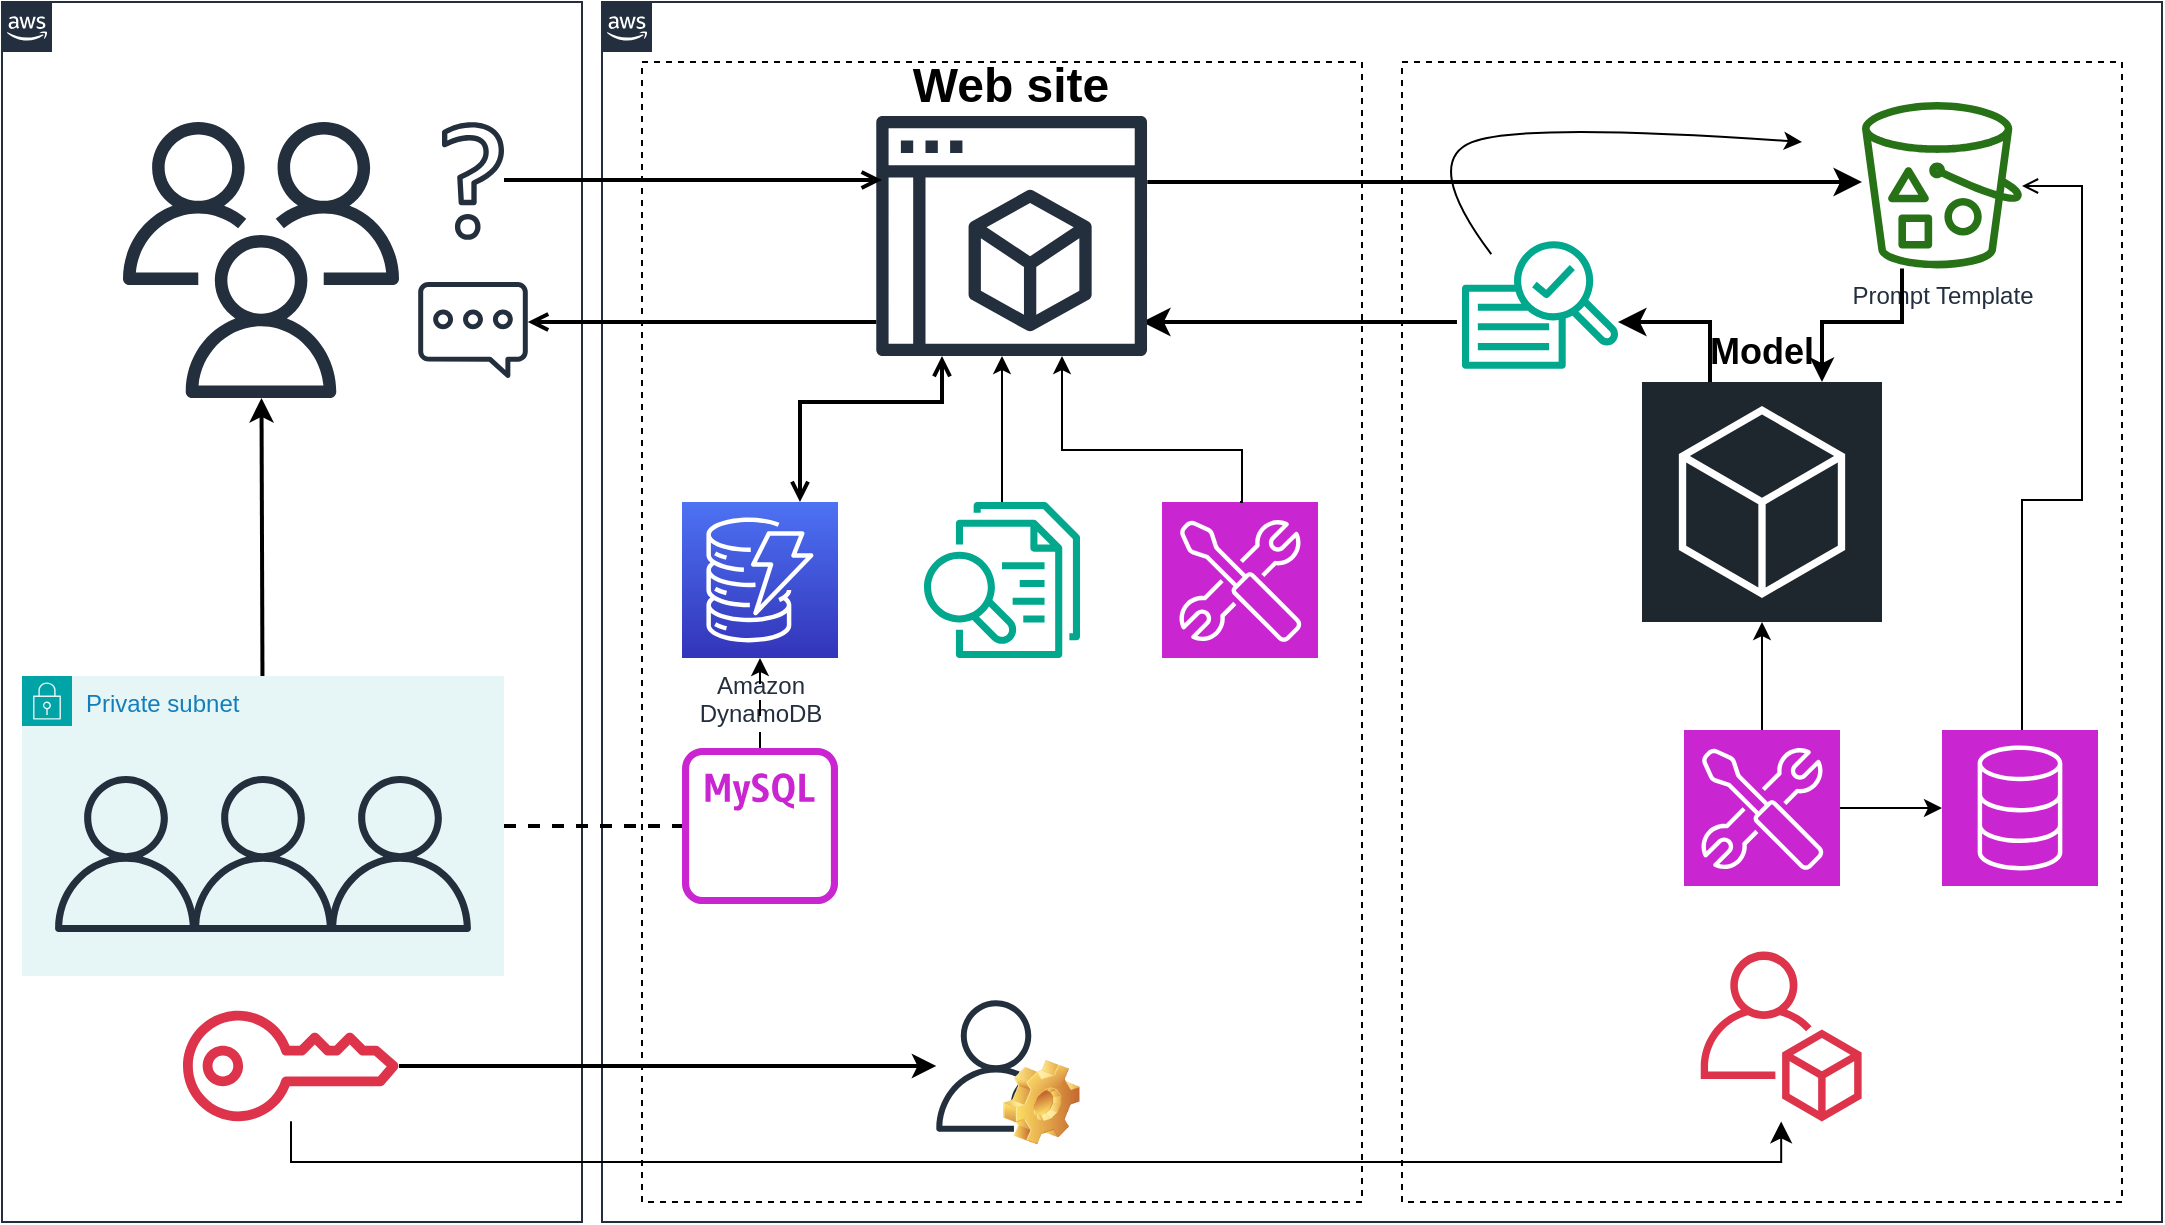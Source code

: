 <mxfile version="26.0.6">
  <diagram id="Ht1M8jgEwFfnCIfOTk4-" name="Page-1">
    <mxGraphModel grid="1" page="1" gridSize="10" guides="1" tooltips="1" connect="1" arrows="1" fold="1" pageScale="1" pageWidth="1169" pageHeight="827" math="0" shadow="0">
      <root>
        <mxCell id="0" />
        <mxCell id="1" parent="0" />
        <mxCell id="UEzPUAAOIrF-is8g5C7q-74" value="" style="points=[[0,0],[0.25,0],[0.5,0],[0.75,0],[1,0],[1,0.25],[1,0.5],[1,0.75],[1,1],[0.75,1],[0.5,1],[0.25,1],[0,1],[0,0.75],[0,0.5],[0,0.25]];outlineConnect=0;gradientColor=none;html=1;whiteSpace=wrap;fontSize=12;fontStyle=0;shape=mxgraph.aws4.group;grIcon=mxgraph.aws4.group_aws_cloud_alt;strokeColor=#232F3E;fillColor=none;verticalAlign=top;align=left;spacingLeft=30;fontColor=#232F3E;dashed=0;labelBackgroundColor=#ffffff;container=1;pointerEvents=0;collapsible=0;recursiveResize=0;" vertex="1" parent="1">
          <mxGeometry x="370" y="50" width="780" height="610" as="geometry" />
        </mxCell>
        <mxCell id="UEzPUAAOIrF-is8g5C7q-107" value="" style="rounded=0;whiteSpace=wrap;html=1;labelBackgroundColor=none;fillColor=none;dashed=1;container=1;pointerEvents=0;collapsible=0;recursiveResize=0;" vertex="1" parent="UEzPUAAOIrF-is8g5C7q-74">
          <mxGeometry x="20" y="30" width="360" height="570" as="geometry" />
        </mxCell>
        <mxCell id="PihacIWAbZqx37nElcyu-108" value="" style="sketch=0;outlineConnect=0;fontColor=#232F3E;gradientColor=none;fillColor=#01A88D;strokeColor=none;dashed=0;verticalLabelPosition=bottom;verticalAlign=top;align=center;html=1;fontSize=12;fontStyle=0;aspect=fixed;pointerEvents=1;shape=mxgraph.aws4.textract_analyze_lending;" vertex="1" parent="UEzPUAAOIrF-is8g5C7q-107">
          <mxGeometry x="141" y="220" width="78" height="78" as="geometry" />
        </mxCell>
        <mxCell id="UEzPUAAOIrF-is8g5C7q-87" value="Amazon&lt;br&gt;DynamoDB" style="outlineConnect=0;fontColor=#232F3E;gradientColor=#4D72F3;gradientDirection=north;fillColor=#3334B9;strokeColor=#ffffff;dashed=0;verticalLabelPosition=bottom;verticalAlign=top;align=center;html=1;fontSize=12;fontStyle=0;aspect=fixed;shape=mxgraph.aws4.resourceIcon;resIcon=mxgraph.aws4.dynamodb;labelBackgroundColor=#ffffff;" vertex="1" parent="UEzPUAAOIrF-is8g5C7q-107">
          <mxGeometry x="20" y="220" width="78" height="78" as="geometry" />
        </mxCell>
        <mxCell id="PihacIWAbZqx37nElcyu-125" value="" style="edgeStyle=elbowEdgeStyle;elbow=horizontal;endArrow=classic;html=1;curved=0;rounded=0;endSize=8;startSize=8;strokeWidth=2;" edge="1" parent="UEzPUAAOIrF-is8g5C7q-107">
          <mxGeometry width="50" height="50" relative="1" as="geometry">
            <mxPoint x="397.48" y="130" as="sourcePoint" />
            <mxPoint x="249.997" y="130" as="targetPoint" />
            <Array as="points">
              <mxPoint x="407.48" y="130" />
            </Array>
          </mxGeometry>
        </mxCell>
        <mxCell id="PihacIWAbZqx37nElcyu-143" value="" style="edgeStyle=orthogonalEdgeStyle;rounded=0;orthogonalLoop=1;jettySize=auto;html=1;dashed=1;dashPattern=8 8;" edge="1" parent="UEzPUAAOIrF-is8g5C7q-107" source="PihacIWAbZqx37nElcyu-75" target="UEzPUAAOIrF-is8g5C7q-87">
          <mxGeometry relative="1" as="geometry" />
        </mxCell>
        <mxCell id="PihacIWAbZqx37nElcyu-75" value="" style="sketch=0;outlineConnect=0;fontColor=#232F3E;gradientColor=none;fillColor=#C925D1;strokeColor=none;dashed=0;verticalLabelPosition=bottom;verticalAlign=top;align=center;html=1;fontSize=12;fontStyle=0;aspect=fixed;pointerEvents=1;shape=mxgraph.aws4.rds_mysql_instance_alt;" vertex="1" parent="UEzPUAAOIrF-is8g5C7q-107">
          <mxGeometry x="20" y="343" width="78" height="78" as="geometry" />
        </mxCell>
        <mxCell id="PihacIWAbZqx37nElcyu-130" value="" style="sketch=0;points=[[0,0,0],[0.25,0,0],[0.5,0,0],[0.75,0,0],[1,0,0],[0,1,0],[0.25,1,0],[0.5,1,0],[0.75,1,0],[1,1,0],[0,0.25,0],[0,0.5,0],[0,0.75,0],[1,0.25,0],[1,0.5,0],[1,0.75,0]];outlineConnect=0;fontColor=#232F3E;fillColor=#C925D1;strokeColor=#ffffff;dashed=0;verticalLabelPosition=bottom;verticalAlign=top;align=center;html=1;fontSize=12;fontStyle=0;aspect=fixed;shape=mxgraph.aws4.resourceIcon;resIcon=mxgraph.aws4.developer_tools;" vertex="1" parent="UEzPUAAOIrF-is8g5C7q-107">
          <mxGeometry x="260" y="220" width="78" height="78" as="geometry" />
        </mxCell>
        <mxCell id="PihacIWAbZqx37nElcyu-71" value="" style="sketch=0;outlineConnect=0;fontColor=#232F3E;gradientColor=none;fillColor=#232F3D;strokeColor=none;dashed=0;verticalLabelPosition=bottom;verticalAlign=top;align=center;html=1;fontSize=12;fontStyle=0;aspect=fixed;pointerEvents=1;shape=mxgraph.aws4.authenticated_user;container=1;" vertex="1" parent="UEzPUAAOIrF-is8g5C7q-107">
          <mxGeometry x="147.15" y="467" width="65.7" height="70" as="geometry" />
        </mxCell>
        <mxCell id="PihacIWAbZqx37nElcyu-76" value="" style="shape=image;html=1;verticalLabelPosition=bottom;verticalAlign=top;imageAspect=0;image=img/clipart/Gear_128x128.png" vertex="1" parent="PihacIWAbZqx37nElcyu-71">
          <mxGeometry x="33.483" y="31.977" width="38.179" height="42.318" as="geometry" />
        </mxCell>
        <mxCell id="UEzPUAAOIrF-is8g5C7q-96" style="edgeStyle=orthogonalEdgeStyle;rounded=0;orthogonalLoop=1;jettySize=auto;html=1;endArrow=open;endFill=0;strokeWidth=2;startArrow=open;startFill=0;" edge="1" parent="UEzPUAAOIrF-is8g5C7q-74" source="PihacIWAbZqx37nElcyu-105" target="UEzPUAAOIrF-is8g5C7q-87">
          <mxGeometry relative="1" as="geometry">
            <Array as="points">
              <mxPoint x="170" y="200" />
              <mxPoint x="99" y="200" />
            </Array>
            <mxPoint x="573" y="568" as="sourcePoint" />
            <mxPoint x="463" y="630" as="targetPoint" />
          </mxGeometry>
        </mxCell>
        <mxCell id="PihacIWAbZqx37nElcyu-105" value="&lt;h4 style=&quot;margin-top: 0px; padding-top: 0px;&quot;&gt;&lt;br&gt;&lt;/h4&gt;" style="sketch=0;outlineConnect=0;fontColor=#232F3E;gradientColor=none;fillColor=#232F3D;strokeColor=none;dashed=0;verticalLabelPosition=bottom;verticalAlign=top;align=center;html=1;fontSize=12;fontStyle=0;aspect=fixed;pointerEvents=1;shape=mxgraph.aws4.management_console2;" vertex="1" parent="UEzPUAAOIrF-is8g5C7q-74">
          <mxGeometry x="137" y="57" width="135.65" height="120" as="geometry" />
        </mxCell>
        <mxCell id="PihacIWAbZqx37nElcyu-110" value="" style="rounded=0;whiteSpace=wrap;html=1;labelBackgroundColor=none;fillColor=none;dashed=1;container=1;pointerEvents=0;collapsible=0;recursiveResize=0;" vertex="1" parent="UEzPUAAOIrF-is8g5C7q-74">
          <mxGeometry x="400" y="30" width="360" height="570" as="geometry" />
        </mxCell>
        <mxCell id="PihacIWAbZqx37nElcyu-107" value="" style="sketch=0;outlineConnect=0;fontColor=#232F3E;gradientColor=none;fillColor=#01A88D;strokeColor=none;dashed=0;verticalLabelPosition=bottom;verticalAlign=top;align=center;html=1;fontSize=12;fontStyle=0;aspect=fixed;pointerEvents=1;shape=mxgraph.aws4.sagemaker_train;" vertex="1" parent="PihacIWAbZqx37nElcyu-110">
          <mxGeometry x="30" y="88.98" width="78" height="65" as="geometry" />
        </mxCell>
        <mxCell id="PihacIWAbZqx37nElcyu-131" value="" style="sketch=0;outlineConnect=0;fontColor=#232F3E;gradientColor=none;fillColor=#DD344C;strokeColor=none;dashed=0;verticalLabelPosition=bottom;verticalAlign=top;align=center;html=1;fontSize=12;fontStyle=0;aspect=fixed;pointerEvents=1;shape=mxgraph.aws4.organizations_account;" vertex="1" parent="PihacIWAbZqx37nElcyu-110">
          <mxGeometry x="149.18" y="444.5" width="80.82" height="85.19" as="geometry" />
        </mxCell>
        <mxCell id="PihacIWAbZqx37nElcyu-74" value="" style="sketch=0;points=[[0,0,0],[0.25,0,0],[0.5,0,0],[0.75,0,0],[1,0,0],[0,1,0],[0.25,1,0],[0.5,1,0],[0.75,1,0],[1,1,0],[0,0.25,0],[0,0.5,0],[0,0.75,0],[1,0.25,0],[1,0.5,0],[1,0.75,0]];outlineConnect=0;fontColor=#232F3E;fillColor=#C925D1;strokeColor=#ffffff;dashed=0;verticalLabelPosition=bottom;verticalAlign=top;align=center;html=1;fontSize=12;fontStyle=0;aspect=fixed;shape=mxgraph.aws4.resourceIcon;resIcon=mxgraph.aws4.database;" vertex="1" parent="PihacIWAbZqx37nElcyu-110">
          <mxGeometry x="270" y="334" width="78" height="78" as="geometry" />
        </mxCell>
        <mxCell id="PihacIWAbZqx37nElcyu-146" value="" style="edgeStyle=orthogonalEdgeStyle;rounded=0;orthogonalLoop=1;jettySize=auto;html=1;" edge="1" parent="PihacIWAbZqx37nElcyu-110" source="PihacIWAbZqx37nElcyu-137" target="PihacIWAbZqx37nElcyu-106">
          <mxGeometry relative="1" as="geometry" />
        </mxCell>
        <mxCell id="PihacIWAbZqx37nElcyu-147" value="" style="edgeStyle=orthogonalEdgeStyle;rounded=0;orthogonalLoop=1;jettySize=auto;html=1;" edge="1" parent="PihacIWAbZqx37nElcyu-110" source="PihacIWAbZqx37nElcyu-137" target="PihacIWAbZqx37nElcyu-74">
          <mxGeometry relative="1" as="geometry" />
        </mxCell>
        <mxCell id="PihacIWAbZqx37nElcyu-137" value="" style="sketch=0;points=[[0,0,0],[0.25,0,0],[0.5,0,0],[0.75,0,0],[1,0,0],[0,1,0],[0.25,1,0],[0.5,1,0],[0.75,1,0],[1,1,0],[0,0.25,0],[0,0.5,0],[0,0.75,0],[1,0.25,0],[1,0.5,0],[1,0.75,0]];outlineConnect=0;fontColor=#232F3E;fillColor=#C925D1;strokeColor=#ffffff;dashed=0;verticalLabelPosition=bottom;verticalAlign=top;align=center;html=1;fontSize=12;fontStyle=0;aspect=fixed;shape=mxgraph.aws4.resourceIcon;resIcon=mxgraph.aws4.developer_tools;" vertex="1" parent="PihacIWAbZqx37nElcyu-110">
          <mxGeometry x="141" y="334" width="78" height="78" as="geometry" />
        </mxCell>
        <mxCell id="UEzPUAAOIrF-is8g5C7q-78" value="Prompt Template" style="outlineConnect=0;fontColor=#232F3E;gradientColor=none;fillColor=#277116;strokeColor=none;dashed=0;verticalLabelPosition=bottom;verticalAlign=top;align=center;html=1;fontSize=12;fontStyle=0;aspect=fixed;pointerEvents=1;shape=mxgraph.aws4.bucket_with_objects;labelBackgroundColor=#ffffff;" vertex="1" parent="PihacIWAbZqx37nElcyu-110">
          <mxGeometry x="230" y="20.0" width="80" height="83.2" as="geometry" />
        </mxCell>
        <mxCell id="PihacIWAbZqx37nElcyu-106" value="" style="sketch=0;points=[[0,0,0],[0.25,0,0],[0.5,0,0],[0.75,0,0],[1,0,0],[0,1,0],[0.25,1,0],[0.5,1,0],[0.75,1,0],[1,1,0],[0,0.25,0],[0,0.5,0],[0,0.75,0],[1,0.25,0],[1,0.5,0],[1,0.75,0]];gradientDirection=north;outlineConnect=0;fontColor=#232F3E;gradientColor=none;fillColor=#1E262E;strokeColor=#ffffff;dashed=0;verticalLabelPosition=bottom;verticalAlign=top;align=center;html=1;fontSize=12;fontStyle=0;aspect=fixed;shape=mxgraph.aws4.resourceIcon;resIcon=mxgraph.aws4.general;" vertex="1" parent="PihacIWAbZqx37nElcyu-110">
          <mxGeometry x="120" y="160" width="120" height="120" as="geometry" />
        </mxCell>
        <mxCell id="PihacIWAbZqx37nElcyu-127" value="" style="edgeStyle=elbowEdgeStyle;elbow=horizontal;endArrow=classic;html=1;curved=0;rounded=0;endSize=8;startSize=8;strokeWidth=2;" edge="1" parent="PihacIWAbZqx37nElcyu-110" source="PihacIWAbZqx37nElcyu-106" target="PihacIWAbZqx37nElcyu-107">
          <mxGeometry width="50" height="50" relative="1" as="geometry">
            <mxPoint x="-210" y="340" as="sourcePoint" />
            <mxPoint x="-160" y="290" as="targetPoint" />
            <Array as="points">
              <mxPoint x="154" y="130" />
            </Array>
          </mxGeometry>
        </mxCell>
        <mxCell id="PihacIWAbZqx37nElcyu-139" value="" style="edgeStyle=orthogonalEdgeStyle;rounded=0;orthogonalLoop=1;jettySize=auto;html=1;entryX=0.75;entryY=0;entryDx=0;entryDy=0;entryPerimeter=0;strokeWidth=2;" edge="1" parent="PihacIWAbZqx37nElcyu-110" source="UEzPUAAOIrF-is8g5C7q-78" target="PihacIWAbZqx37nElcyu-106">
          <mxGeometry relative="1" as="geometry">
            <mxPoint x="607.5" y="188" as="targetPoint" />
            <Array as="points">
              <mxPoint x="250" y="130" />
              <mxPoint x="210" y="130" />
            </Array>
          </mxGeometry>
        </mxCell>
        <mxCell id="UEzPUAAOIrF-is8g5C7q-93" style="edgeStyle=orthogonalEdgeStyle;rounded=0;orthogonalLoop=1;jettySize=auto;html=1;endArrow=open;endFill=0;strokeWidth=1;" edge="1" parent="PihacIWAbZqx37nElcyu-110" source="PihacIWAbZqx37nElcyu-74" target="UEzPUAAOIrF-is8g5C7q-78">
          <mxGeometry relative="1" as="geometry">
            <Array as="points">
              <mxPoint x="310" y="219" />
              <mxPoint x="340" y="219" />
              <mxPoint x="340" y="62" />
            </Array>
            <mxPoint x="297" y="398" as="sourcePoint" />
            <mxPoint x="212" y="490" as="targetPoint" />
          </mxGeometry>
        </mxCell>
        <mxCell id="PihacIWAbZqx37nElcyu-151" value="&lt;h2&gt;Model&lt;/h2&gt;" style="text;html=1;align=center;verticalAlign=middle;whiteSpace=wrap;rounded=0;" vertex="1" parent="PihacIWAbZqx37nElcyu-110">
          <mxGeometry x="150" y="130" width="60" height="30" as="geometry" />
        </mxCell>
        <mxCell id="PihacIWAbZqx37nElcyu-123" value="" style="curved=1;endArrow=classic;html=1;rounded=0;" edge="1" parent="UEzPUAAOIrF-is8g5C7q-74">
          <mxGeometry width="50" height="50" relative="1" as="geometry">
            <mxPoint x="444.631" y="126.079" as="sourcePoint" />
            <mxPoint x="600" y="70" as="targetPoint" />
            <Array as="points">
              <mxPoint x="410" y="80" />
              <mxPoint x="460" y="60.13" />
            </Array>
          </mxGeometry>
        </mxCell>
        <mxCell id="PihacIWAbZqx37nElcyu-126" value="" style="edgeStyle=elbowEdgeStyle;elbow=horizontal;endArrow=classic;html=1;curved=0;rounded=0;endSize=8;startSize=8;strokeWidth=2;" edge="1" parent="UEzPUAAOIrF-is8g5C7q-74" target="UEzPUAAOIrF-is8g5C7q-78">
          <mxGeometry width="50" height="50" relative="1" as="geometry">
            <mxPoint x="492.659" y="90" as="sourcePoint" />
            <mxPoint x="712.65" y="90" as="targetPoint" />
            <Array as="points">
              <mxPoint x="272.65" y="90" />
            </Array>
          </mxGeometry>
        </mxCell>
        <mxCell id="PihacIWAbZqx37nElcyu-144" value="" style="edgeStyle=orthogonalEdgeStyle;rounded=0;orthogonalLoop=1;jettySize=auto;html=1;" edge="1" parent="UEzPUAAOIrF-is8g5C7q-74" source="PihacIWAbZqx37nElcyu-108" target="PihacIWAbZqx37nElcyu-105">
          <mxGeometry relative="1" as="geometry">
            <Array as="points">
              <mxPoint x="200" y="200" />
              <mxPoint x="200" y="200" />
            </Array>
          </mxGeometry>
        </mxCell>
        <mxCell id="PihacIWAbZqx37nElcyu-145" value="" style="edgeStyle=orthogonalEdgeStyle;rounded=0;orthogonalLoop=1;jettySize=auto;html=1;exitX=0.5;exitY=0;exitDx=0;exitDy=0;exitPerimeter=0;" edge="1" parent="UEzPUAAOIrF-is8g5C7q-74" source="PihacIWAbZqx37nElcyu-130" target="PihacIWAbZqx37nElcyu-105">
          <mxGeometry relative="1" as="geometry">
            <mxPoint x="210" y="260" as="sourcePoint" />
            <mxPoint x="210" y="187" as="targetPoint" />
            <Array as="points">
              <mxPoint x="320" y="250" />
              <mxPoint x="320" y="224" />
              <mxPoint x="230" y="224" />
            </Array>
          </mxGeometry>
        </mxCell>
        <mxCell id="PihacIWAbZqx37nElcyu-150" value="&lt;h1&gt;Web site&lt;/h1&gt;" style="text;html=1;align=center;verticalAlign=middle;whiteSpace=wrap;rounded=0;" vertex="1" parent="UEzPUAAOIrF-is8g5C7q-74">
          <mxGeometry x="147.24" y="27" width="115.18" height="30" as="geometry" />
        </mxCell>
        <mxCell id="PihacIWAbZqx37nElcyu-61" value="" style="points=[[0,0],[0.25,0],[0.5,0],[0.75,0],[1,0],[1,0.25],[1,0.5],[1,0.75],[1,1],[0.75,1],[0.5,1],[0.25,1],[0,1],[0,0.75],[0,0.5],[0,0.25]];outlineConnect=0;gradientColor=none;html=1;whiteSpace=wrap;fontSize=12;fontStyle=0;shape=mxgraph.aws4.group;grIcon=mxgraph.aws4.group_aws_cloud_alt;strokeColor=#232F3E;fillColor=none;verticalAlign=top;align=left;spacingLeft=30;fontColor=#232F3E;dashed=0;labelBackgroundColor=#ffffff;container=1;pointerEvents=0;collapsible=0;recursiveResize=0;" vertex="1" parent="1">
          <mxGeometry x="70" y="50" width="290" height="610" as="geometry" />
        </mxCell>
        <mxCell id="PihacIWAbZqx37nElcyu-73" value="Private subnet" style="points=[[0,0],[0.25,0],[0.5,0],[0.75,0],[1,0],[1,0.25],[1,0.5],[1,0.75],[1,1],[0.75,1],[0.5,1],[0.25,1],[0,1],[0,0.75],[0,0.5],[0,0.25]];outlineConnect=0;gradientColor=none;html=1;whiteSpace=wrap;fontSize=12;fontStyle=0;container=1;pointerEvents=0;collapsible=0;recursiveResize=0;shape=mxgraph.aws4.group;grIcon=mxgraph.aws4.group_security_group;grStroke=0;strokeColor=#00A4A6;fillColor=#E6F6F7;verticalAlign=top;align=left;spacingLeft=30;fontColor=#147EBA;dashed=0;" vertex="1" parent="PihacIWAbZqx37nElcyu-61">
          <mxGeometry x="10" y="337" width="241" height="150" as="geometry" />
        </mxCell>
        <mxCell id="PihacIWAbZqx37nElcyu-79" value="" style="sketch=0;outlineConnect=0;fontColor=#232F3E;gradientColor=none;fillColor=#232F3D;strokeColor=none;dashed=0;verticalLabelPosition=bottom;verticalAlign=top;align=center;html=1;fontSize=12;fontStyle=0;aspect=fixed;pointerEvents=1;shape=mxgraph.aws4.user;" vertex="1" parent="PihacIWAbZqx37nElcyu-73">
          <mxGeometry x="13" y="50" width="78" height="78" as="geometry" />
        </mxCell>
        <mxCell id="PihacIWAbZqx37nElcyu-136" value="" style="sketch=0;outlineConnect=0;fontColor=#232F3E;gradientColor=none;fillColor=#232F3D;strokeColor=none;dashed=0;verticalLabelPosition=bottom;verticalAlign=top;align=center;html=1;fontSize=12;fontStyle=0;aspect=fixed;pointerEvents=1;shape=mxgraph.aws4.user;" vertex="1" parent="PihacIWAbZqx37nElcyu-73">
          <mxGeometry x="150" y="50" width="78" height="78" as="geometry" />
        </mxCell>
        <mxCell id="PihacIWAbZqx37nElcyu-135" value="" style="sketch=0;outlineConnect=0;fontColor=#232F3E;gradientColor=none;fillColor=#232F3D;strokeColor=none;dashed=0;verticalLabelPosition=bottom;verticalAlign=top;align=center;html=1;fontSize=12;fontStyle=0;aspect=fixed;pointerEvents=1;shape=mxgraph.aws4.user;" vertex="1" parent="PihacIWAbZqx37nElcyu-73">
          <mxGeometry x="81.5" y="50" width="78" height="78" as="geometry" />
        </mxCell>
        <mxCell id="PihacIWAbZqx37nElcyu-72" value="" style="sketch=0;outlineConnect=0;fontColor=#232F3E;gradientColor=none;fillColor=#232F3D;strokeColor=none;dashed=0;verticalLabelPosition=bottom;verticalAlign=top;align=center;html=1;fontSize=12;fontStyle=0;aspect=fixed;pointerEvents=1;shape=mxgraph.aws4.users;" vertex="1" parent="PihacIWAbZqx37nElcyu-61">
          <mxGeometry x="60.5" y="60" width="138" height="138" as="geometry" />
        </mxCell>
        <mxCell id="PihacIWAbZqx37nElcyu-89" value="" style="endArrow=classic;html=1;rounded=0;strokeWidth=2;" edge="1" parent="PihacIWAbZqx37nElcyu-61" source="PihacIWAbZqx37nElcyu-73" target="PihacIWAbZqx37nElcyu-72">
          <mxGeometry width="50" height="50" relative="1" as="geometry">
            <mxPoint x="120" y="300" as="sourcePoint" />
            <mxPoint x="450" y="240" as="targetPoint" />
          </mxGeometry>
        </mxCell>
        <mxCell id="PihacIWAbZqx37nElcyu-102" value="" style="sketch=0;outlineConnect=0;fontColor=#232F3E;gradientColor=none;fillColor=#232F3D;strokeColor=none;dashed=0;verticalLabelPosition=bottom;verticalAlign=top;align=center;html=1;fontSize=12;fontStyle=0;aspect=fixed;pointerEvents=1;shape=mxgraph.aws4.question;" vertex="1" parent="PihacIWAbZqx37nElcyu-61">
          <mxGeometry x="220" y="60" width="31" height="58.98" as="geometry" />
        </mxCell>
        <mxCell id="PihacIWAbZqx37nElcyu-104" value="" style="sketch=0;outlineConnect=0;fontColor=#232F3E;gradientColor=none;fillColor=#232F3D;strokeColor=none;dashed=0;verticalLabelPosition=bottom;verticalAlign=top;align=center;html=1;fontSize=12;fontStyle=0;aspect=fixed;pointerEvents=1;shape=mxgraph.aws4.chat;" vertex="1" parent="PihacIWAbZqx37nElcyu-61">
          <mxGeometry x="207.97" y="140" width="55.06" height="48" as="geometry" />
        </mxCell>
        <mxCell id="PihacIWAbZqx37nElcyu-100" value="" style="sketch=0;outlineConnect=0;fontColor=#232F3E;gradientColor=none;fillColor=#DD344C;strokeColor=none;dashed=0;verticalLabelPosition=bottom;verticalAlign=top;align=center;html=1;fontSize=12;fontStyle=0;aspect=fixed;pointerEvents=1;shape=mxgraph.aws4.addon;" vertex="1" parent="PihacIWAbZqx37nElcyu-61">
          <mxGeometry x="90.5" y="504.31" width="108" height="55.38" as="geometry" />
        </mxCell>
        <mxCell id="UEzPUAAOIrF-is8g5C7q-88" value="" style="edgeStyle=orthogonalEdgeStyle;rounded=0;orthogonalLoop=1;jettySize=auto;html=1;endArrow=open;endFill=0;strokeWidth=2;" edge="1" parent="1" source="PihacIWAbZqx37nElcyu-102">
          <mxGeometry relative="1" as="geometry">
            <mxPoint x="480" y="199" as="sourcePoint" />
            <mxPoint x="510" y="139" as="targetPoint" />
          </mxGeometry>
        </mxCell>
        <mxCell id="UEzPUAAOIrF-is8g5C7q-89" value="" style="edgeStyle=orthogonalEdgeStyle;rounded=0;orthogonalLoop=1;jettySize=auto;html=1;endArrow=open;endFill=0;strokeWidth=2;" edge="1" parent="1" source="PihacIWAbZqx37nElcyu-105" target="PihacIWAbZqx37nElcyu-104">
          <mxGeometry relative="1" as="geometry">
            <Array as="points">
              <mxPoint x="380" y="210" />
              <mxPoint x="380" y="210" />
            </Array>
            <mxPoint x="570.008" y="269" as="sourcePoint" />
            <mxPoint x="517.5" y="680" as="targetPoint" />
          </mxGeometry>
        </mxCell>
        <mxCell id="PihacIWAbZqx37nElcyu-101" value="" style="endArrow=none;dashed=1;html=1;rounded=0;exitX=1;exitY=0.5;exitDx=0;exitDy=0;strokeWidth=2;" edge="1" parent="1" source="PihacIWAbZqx37nElcyu-73" target="PihacIWAbZqx37nElcyu-75">
          <mxGeometry width="50" height="50" relative="1" as="geometry">
            <mxPoint x="350" y="500" as="sourcePoint" />
            <mxPoint x="400" y="450" as="targetPoint" />
          </mxGeometry>
        </mxCell>
        <mxCell id="PihacIWAbZqx37nElcyu-148" value="" style="edgeStyle=elbowEdgeStyle;elbow=vertical;endArrow=classic;html=1;curved=0;rounded=0;endSize=8;startSize=8;" edge="1" parent="1" source="PihacIWAbZqx37nElcyu-100" target="PihacIWAbZqx37nElcyu-131">
          <mxGeometry width="50" height="50" relative="1" as="geometry">
            <mxPoint x="810" y="662.19" as="sourcePoint" />
            <mxPoint x="860" y="612.19" as="targetPoint" />
            <Array as="points">
              <mxPoint x="590" y="630" />
            </Array>
          </mxGeometry>
        </mxCell>
        <mxCell id="PihacIWAbZqx37nElcyu-99" value="" style="endArrow=classic;html=1;rounded=0;strokeWidth=2;" edge="1" parent="1" source="PihacIWAbZqx37nElcyu-100" target="PihacIWAbZqx37nElcyu-71">
          <mxGeometry width="50" height="50" relative="1" as="geometry">
            <mxPoint x="260" y="585" as="sourcePoint" />
            <mxPoint x="514" y="225.25" as="targetPoint" />
          </mxGeometry>
        </mxCell>
      </root>
    </mxGraphModel>
  </diagram>
</mxfile>
